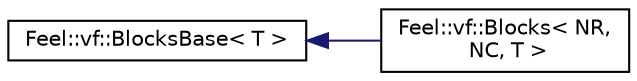 digraph "Graphical Class Hierarchy"
{
 // LATEX_PDF_SIZE
  edge [fontname="Helvetica",fontsize="10",labelfontname="Helvetica",labelfontsize="10"];
  node [fontname="Helvetica",fontsize="10",shape=record];
  rankdir="LR";
  Node0 [label="Feel::vf::BlocksBase\< T \>",height=0.2,width=0.4,color="black", fillcolor="white", style="filled",URL="$structFeel_1_1vf_1_1BlocksBase.html",tooltip=" "];
  Node0 -> Node1 [dir="back",color="midnightblue",fontsize="10",style="solid",fontname="Helvetica"];
  Node1 [label="Feel::vf::Blocks\< NR,\l NC, T \>",height=0.2,width=0.4,color="black", fillcolor="white", style="filled",URL="$structFeel_1_1vf_1_1Blocks.html",tooltip=" "];
}
